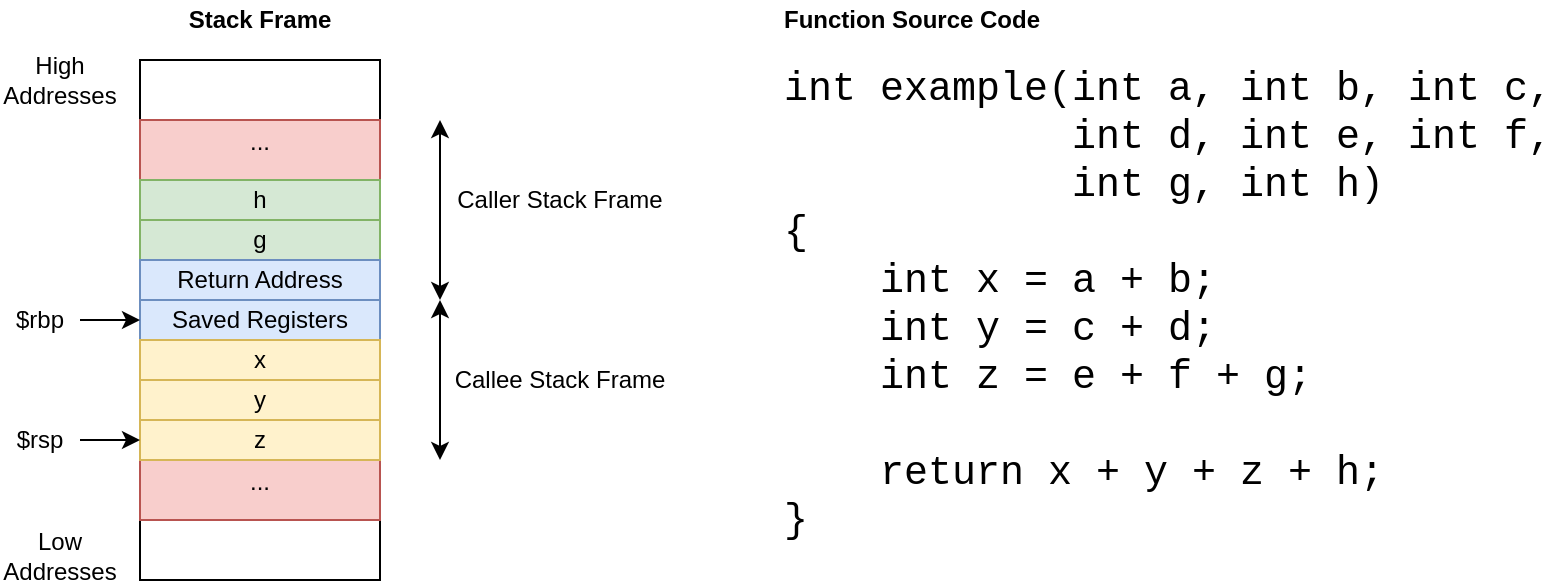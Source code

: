 <mxfile version="13.6.2" type="device"><diagram id="u39lsiUje7vd7Zbmgfw-" name="Page-1"><mxGraphModel dx="1019" dy="599" grid="1" gridSize="10" guides="1" tooltips="1" connect="1" arrows="1" fold="1" page="1" pageScale="1" pageWidth="1169" pageHeight="827" math="0" shadow="0"><root><mxCell id="0"/><mxCell id="1" parent="0"/><mxCell id="vgIXRr81H-o66R9YWeGC-1" value="" style="rounded=0;whiteSpace=wrap;html=1;" parent="1" vertex="1"><mxGeometry x="120" y="70" width="120" height="260" as="geometry"/></mxCell><mxCell id="vgIXRr81H-o66R9YWeGC-6" value="High Addresses" style="text;html=1;strokeColor=none;fillColor=none;align=center;verticalAlign=middle;whiteSpace=wrap;rounded=0;" parent="1" vertex="1"><mxGeometry x="60" y="70" width="40" height="20" as="geometry"/></mxCell><mxCell id="vgIXRr81H-o66R9YWeGC-7" value="Low Addresses" style="text;html=1;strokeColor=none;fillColor=none;align=center;verticalAlign=middle;whiteSpace=wrap;rounded=0;" parent="1" vertex="1"><mxGeometry x="60" y="308" width="40" height="20" as="geometry"/></mxCell><mxCell id="vgIXRr81H-o66R9YWeGC-11" value="" style="rounded=0;whiteSpace=wrap;html=1;fillColor=#f8cecc;strokeColor=#b85450;" parent="1" vertex="1"><mxGeometry x="120" y="100" width="120" height="200" as="geometry"/></mxCell><mxCell id="vgIXRr81H-o66R9YWeGC-15" value="Stack Frame" style="text;html=1;strokeColor=none;fillColor=none;align=center;verticalAlign=middle;whiteSpace=wrap;rounded=0;fontStyle=1" parent="1" vertex="1"><mxGeometry x="90" y="40" width="180" height="20" as="geometry"/></mxCell><mxCell id="BeyJ7BRqKhR5nAHQT7B0-2" value="..." style="text;html=1;strokeColor=none;fillColor=none;align=center;verticalAlign=middle;whiteSpace=wrap;rounded=0;" parent="1" vertex="1"><mxGeometry x="160" y="271" width="40" height="20" as="geometry"/></mxCell><mxCell id="BeyJ7BRqKhR5nAHQT7B0-3" value="..." style="text;html=1;strokeColor=none;fillColor=none;align=center;verticalAlign=middle;whiteSpace=wrap;rounded=0;" parent="1" vertex="1"><mxGeometry x="160" y="101" width="40" height="20" as="geometry"/></mxCell><mxCell id="BeyJ7BRqKhR5nAHQT7B0-4" value="h" style="rounded=0;whiteSpace=wrap;html=1;fillColor=#d5e8d4;strokeColor=#82b366;" parent="1" vertex="1"><mxGeometry x="120" y="130" width="120" height="20" as="geometry"/></mxCell><mxCell id="BeyJ7BRqKhR5nAHQT7B0-6" value="g" style="rounded=0;whiteSpace=wrap;html=1;fillColor=#d5e8d4;strokeColor=#82b366;" parent="1" vertex="1"><mxGeometry x="120" y="150" width="120" height="20" as="geometry"/></mxCell><mxCell id="BeyJ7BRqKhR5nAHQT7B0-7" value="Return Address" style="rounded=0;whiteSpace=wrap;html=1;fillColor=#dae8fc;strokeColor=#6c8ebf;" parent="1" vertex="1"><mxGeometry x="120" y="170" width="120" height="20" as="geometry"/></mxCell><mxCell id="BeyJ7BRqKhR5nAHQT7B0-8" value="Saved Registers" style="rounded=0;whiteSpace=wrap;html=1;fillColor=#dae8fc;strokeColor=#6c8ebf;" parent="1" vertex="1"><mxGeometry x="120" y="190" width="120" height="20" as="geometry"/></mxCell><mxCell id="BeyJ7BRqKhR5nAHQT7B0-9" value="x" style="rounded=0;whiteSpace=wrap;html=1;fillColor=#fff2cc;strokeColor=#d6b656;" parent="1" vertex="1"><mxGeometry x="120" y="210" width="120" height="20" as="geometry"/></mxCell><mxCell id="BeyJ7BRqKhR5nAHQT7B0-10" value="y" style="rounded=0;whiteSpace=wrap;html=1;fillColor=#fff2cc;strokeColor=#d6b656;" parent="1" vertex="1"><mxGeometry x="120" y="230" width="120" height="20" as="geometry"/></mxCell><mxCell id="BeyJ7BRqKhR5nAHQT7B0-11" value="z" style="rounded=0;whiteSpace=wrap;html=1;fillColor=#fff2cc;strokeColor=#d6b656;" parent="1" vertex="1"><mxGeometry x="120" y="250" width="120" height="20" as="geometry"/></mxCell><mxCell id="BeyJ7BRqKhR5nAHQT7B0-19" style="edgeStyle=orthogonalEdgeStyle;rounded=0;orthogonalLoop=1;jettySize=auto;html=1;exitX=1;exitY=0.5;exitDx=0;exitDy=0;entryX=0;entryY=0.5;entryDx=0;entryDy=0;" parent="1" source="BeyJ7BRqKhR5nAHQT7B0-12" target="BeyJ7BRqKhR5nAHQT7B0-11" edge="1"><mxGeometry relative="1" as="geometry"/></mxCell><mxCell id="BeyJ7BRqKhR5nAHQT7B0-12" value="$rsp" style="text;html=1;strokeColor=none;fillColor=none;align=center;verticalAlign=middle;whiteSpace=wrap;rounded=0;" parent="1" vertex="1"><mxGeometry x="50" y="250" width="40" height="20" as="geometry"/></mxCell><mxCell id="BeyJ7BRqKhR5nAHQT7B0-18" style="edgeStyle=orthogonalEdgeStyle;rounded=0;orthogonalLoop=1;jettySize=auto;html=1;exitX=1;exitY=0.5;exitDx=0;exitDy=0;entryX=0;entryY=0.5;entryDx=0;entryDy=0;" parent="1" source="BeyJ7BRqKhR5nAHQT7B0-14" target="BeyJ7BRqKhR5nAHQT7B0-8" edge="1"><mxGeometry relative="1" as="geometry"/></mxCell><mxCell id="BeyJ7BRqKhR5nAHQT7B0-14" value="$rbp" style="text;html=1;strokeColor=none;fillColor=none;align=center;verticalAlign=middle;whiteSpace=wrap;rounded=0;" parent="1" vertex="1"><mxGeometry x="50" y="190" width="40" height="20" as="geometry"/></mxCell><mxCell id="BeyJ7BRqKhR5nAHQT7B0-16" value="" style="endArrow=classic;startArrow=classic;html=1;endFill=1;" parent="1" edge="1"><mxGeometry width="50" height="50" relative="1" as="geometry"><mxPoint x="270" y="190" as="sourcePoint"/><mxPoint x="270" y="100" as="targetPoint"/></mxGeometry></mxCell><mxCell id="BeyJ7BRqKhR5nAHQT7B0-20" value="" style="endArrow=classic;startArrow=classic;html=1;endFill=1;" parent="1" edge="1"><mxGeometry width="50" height="50" relative="1" as="geometry"><mxPoint x="270" y="270" as="sourcePoint"/><mxPoint x="270" y="190" as="targetPoint"/></mxGeometry></mxCell><mxCell id="BeyJ7BRqKhR5nAHQT7B0-21" value="Caller Stack Frame" style="text;html=1;strokeColor=none;fillColor=none;align=center;verticalAlign=middle;whiteSpace=wrap;rounded=0;" parent="1" vertex="1"><mxGeometry x="270" y="130" width="120" height="20" as="geometry"/></mxCell><mxCell id="BeyJ7BRqKhR5nAHQT7B0-22" value="Callee Stack Frame" style="text;html=1;strokeColor=none;fillColor=none;align=center;verticalAlign=middle;whiteSpace=wrap;rounded=0;" parent="1" vertex="1"><mxGeometry x="275" y="220" width="110" height="20" as="geometry"/></mxCell><mxCell id="BeyJ7BRqKhR5nAHQT7B0-24" value="&lt;font style=&quot;font-size: 20px&quot;&gt;int example(int a, int b, int&amp;nbsp;c,&lt;br&gt;&amp;nbsp; &amp;nbsp; &amp;nbsp; &amp;nbsp; &amp;nbsp; &amp;nbsp; int d, int&amp;nbsp;e, int f,&lt;br&gt;&amp;nbsp; &amp;nbsp; &amp;nbsp; &amp;nbsp; &amp;nbsp; &amp;nbsp; int g, int h) &lt;br&gt;{&lt;br&gt;&amp;nbsp; &amp;nbsp; int x = a + b;&lt;br&gt;&amp;nbsp; &amp;nbsp; int y = c + d;&lt;br&gt;&amp;nbsp; &amp;nbsp; int z = e + f + g;&lt;br&gt;&amp;nbsp; &amp;nbsp; &lt;br&gt;&amp;nbsp; &amp;nbsp; return x + y + z + h;&lt;br&gt;}&lt;/font&gt;" style="text;html=1;strokeColor=none;fillColor=none;align=left;verticalAlign=top;whiteSpace=wrap;rounded=0;fontFamily=Courier New;" parent="1" vertex="1"><mxGeometry x="440" y="66" width="390" height="254" as="geometry"/></mxCell><mxCell id="BeyJ7BRqKhR5nAHQT7B0-25" value="Function Source Code" style="text;html=1;strokeColor=none;fillColor=none;align=left;verticalAlign=middle;whiteSpace=wrap;rounded=0;fontStyle=1" parent="1" vertex="1"><mxGeometry x="440" y="40" width="180" height="20" as="geometry"/></mxCell></root></mxGraphModel></diagram></mxfile>
